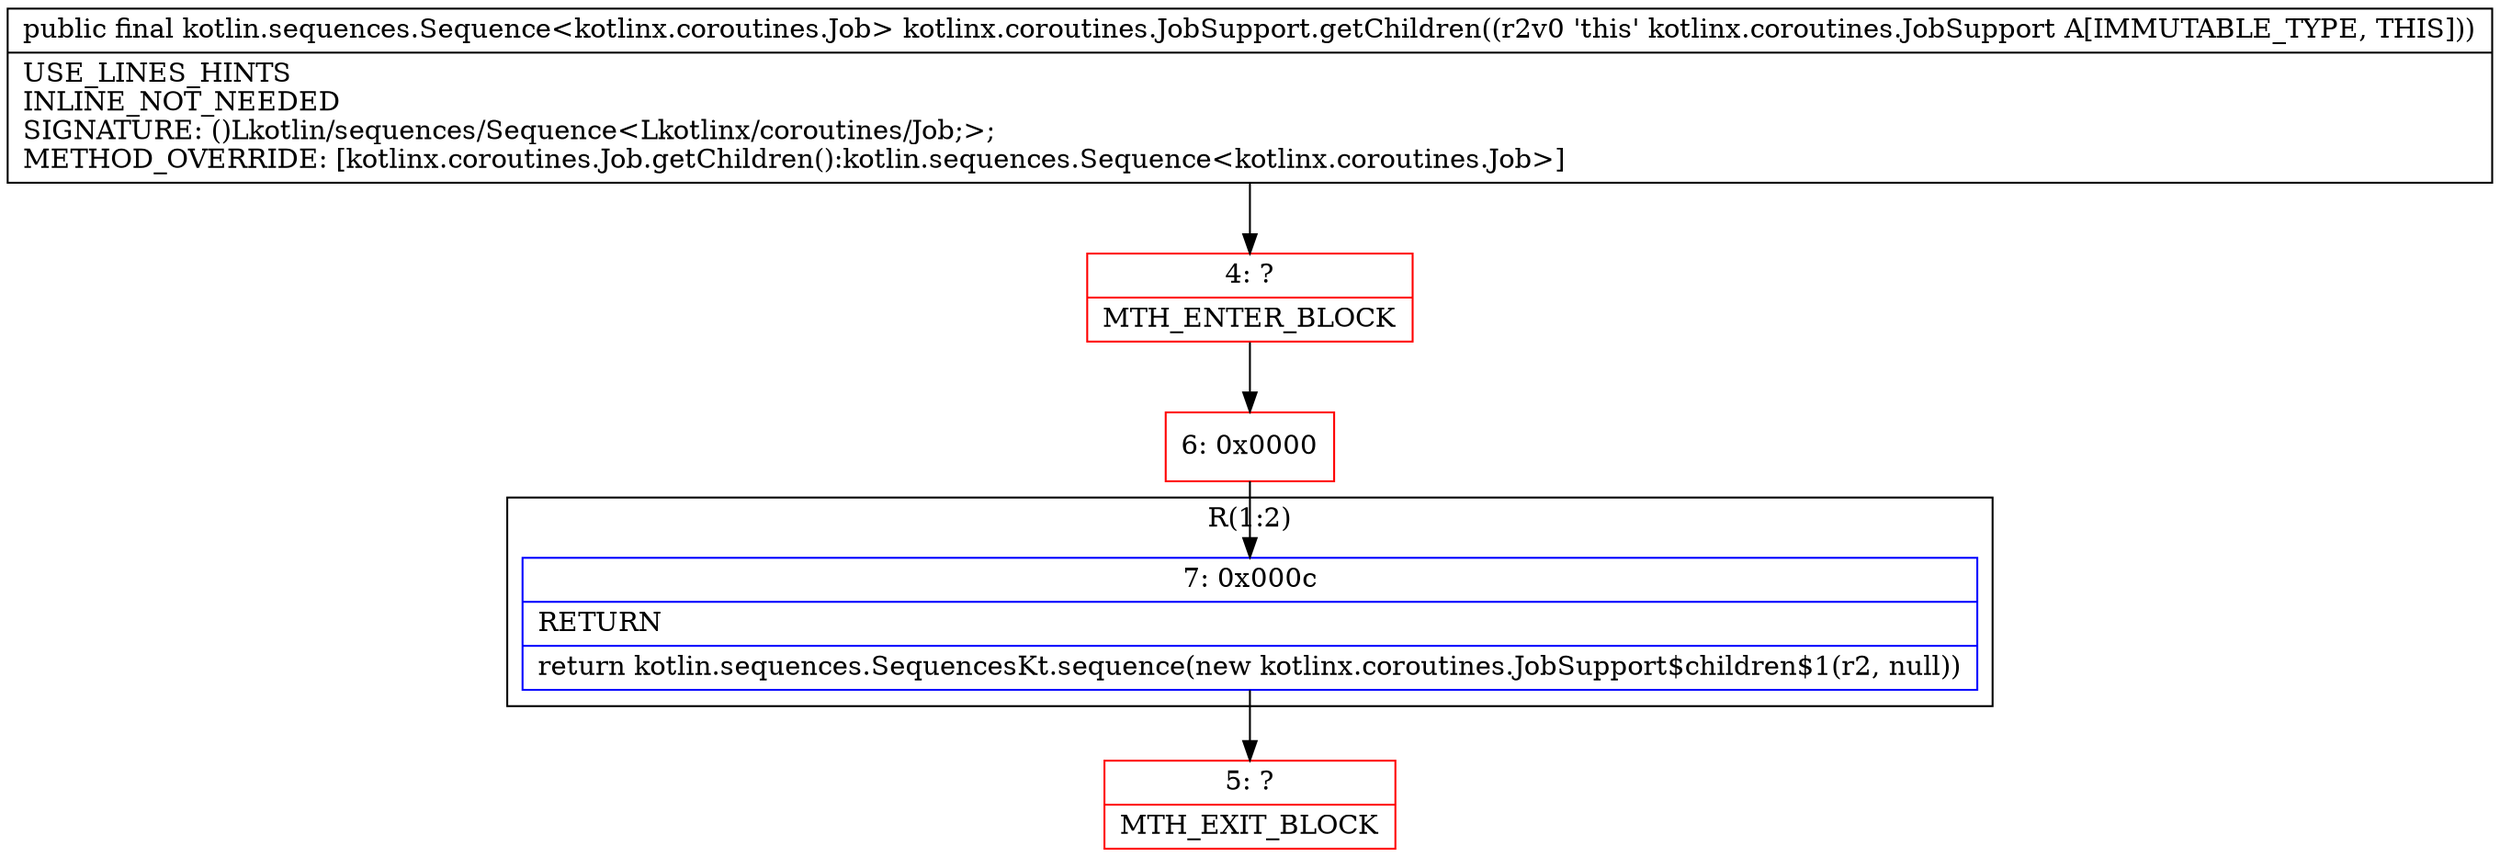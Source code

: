 digraph "CFG forkotlinx.coroutines.JobSupport.getChildren()Lkotlin\/sequences\/Sequence;" {
subgraph cluster_Region_693515646 {
label = "R(1:2)";
node [shape=record,color=blue];
Node_7 [shape=record,label="{7\:\ 0x000c|RETURN\l|return kotlin.sequences.SequencesKt.sequence(new kotlinx.coroutines.JobSupport$children$1(r2, null))\l}"];
}
Node_4 [shape=record,color=red,label="{4\:\ ?|MTH_ENTER_BLOCK\l}"];
Node_6 [shape=record,color=red,label="{6\:\ 0x0000}"];
Node_5 [shape=record,color=red,label="{5\:\ ?|MTH_EXIT_BLOCK\l}"];
MethodNode[shape=record,label="{public final kotlin.sequences.Sequence\<kotlinx.coroutines.Job\> kotlinx.coroutines.JobSupport.getChildren((r2v0 'this' kotlinx.coroutines.JobSupport A[IMMUTABLE_TYPE, THIS]))  | USE_LINES_HINTS\lINLINE_NOT_NEEDED\lSIGNATURE: ()Lkotlin\/sequences\/Sequence\<Lkotlinx\/coroutines\/Job;\>;\lMETHOD_OVERRIDE: [kotlinx.coroutines.Job.getChildren():kotlin.sequences.Sequence\<kotlinx.coroutines.Job\>]\l}"];
MethodNode -> Node_4;Node_7 -> Node_5;
Node_4 -> Node_6;
Node_6 -> Node_7;
}

